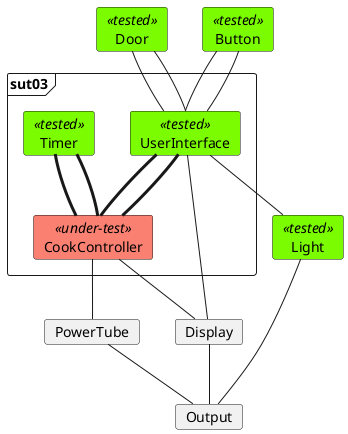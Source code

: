 @startuml sut03

'Testing colors:
skinparam card {
    backgroundColor<<tested>> lawngreen
    backgroundColor<<under-test>> salmon
    backgroundColor<<test>> salmon
    backgroundColor<<fake>> gold
}

'0.
    card Door<<tested>>
    card Button<<tested>>

frame sut03{
    card Timer<<tested>>

'1.
    card UserInterface<<tested>>

'2.
    card CookController<<under-test>>
}
    card Light<<tested>>

'3.
    card PowerTube
    card Display

'4 
    card Output

'Relations projects
' 0. to 1.
Door -- UserInterface
Door -- UserInterface

Button -- UserInterface
Button -- UserInterface


'Relations CookController:
'1.
UserInterface -[thickness=3]- CookController
UserInterface -[thickness=3]- CookController

'1. to 3.
'Door -[thickness=2]- CookController

Timer -[thickness=3]- CookController
Timer -[thickness=3]- CookController


CookController -- PowerTube

'1. to 2.
UserInterface -- Display
UserInterface -- Light
CookController -- Display



' Relations 2. to 3.
Light -- Output
Display -- Output
PowerTube -- Output

@enduml